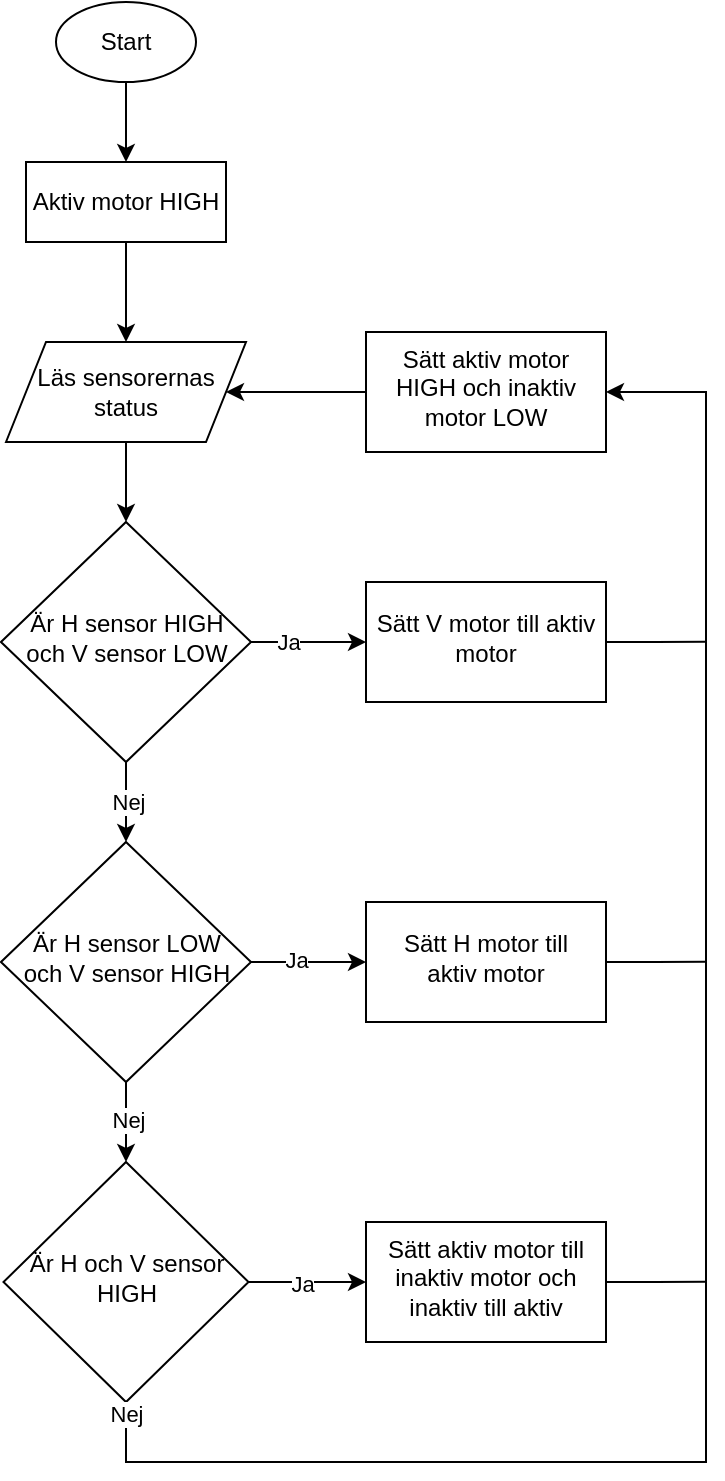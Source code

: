 <mxfile version="24.2.0" type="github">
  <diagram id="C5RBs43oDa-KdzZeNtuy" name="Page-1">
    <mxGraphModel dx="1366" dy="766" grid="1" gridSize="10" guides="1" tooltips="1" connect="1" arrows="1" fold="1" page="1" pageScale="1" pageWidth="827" pageHeight="1169" math="0" shadow="0">
      <root>
        <mxCell id="WIyWlLk6GJQsqaUBKTNV-0" />
        <mxCell id="WIyWlLk6GJQsqaUBKTNV-1" parent="WIyWlLk6GJQsqaUBKTNV-0" />
        <mxCell id="O5mPSuRe16jmmdqVMXvW-7" style="edgeStyle=orthogonalEdgeStyle;rounded=0;orthogonalLoop=1;jettySize=auto;html=1;exitX=0.5;exitY=1;exitDx=0;exitDy=0;entryX=0.5;entryY=0;entryDx=0;entryDy=0;" edge="1" parent="WIyWlLk6GJQsqaUBKTNV-1" source="WIyWlLk6GJQsqaUBKTNV-6" target="O5mPSuRe16jmmdqVMXvW-6">
          <mxGeometry relative="1" as="geometry" />
        </mxCell>
        <mxCell id="O5mPSuRe16jmmdqVMXvW-8" value="Nej" style="edgeLabel;html=1;align=center;verticalAlign=middle;resizable=0;points=[];" vertex="1" connectable="0" parent="O5mPSuRe16jmmdqVMXvW-7">
          <mxGeometry x="-0.03" y="1" relative="1" as="geometry">
            <mxPoint as="offset" />
          </mxGeometry>
        </mxCell>
        <mxCell id="O5mPSuRe16jmmdqVMXvW-11" value="" style="edgeStyle=orthogonalEdgeStyle;rounded=0;orthogonalLoop=1;jettySize=auto;html=1;" edge="1" parent="WIyWlLk6GJQsqaUBKTNV-1" source="WIyWlLk6GJQsqaUBKTNV-6" target="O5mPSuRe16jmmdqVMXvW-10">
          <mxGeometry relative="1" as="geometry" />
        </mxCell>
        <mxCell id="O5mPSuRe16jmmdqVMXvW-15" value="Ja" style="edgeLabel;html=1;align=center;verticalAlign=middle;resizable=0;points=[];" vertex="1" connectable="0" parent="O5mPSuRe16jmmdqVMXvW-11">
          <mxGeometry x="-0.37" relative="1" as="geometry">
            <mxPoint as="offset" />
          </mxGeometry>
        </mxCell>
        <mxCell id="WIyWlLk6GJQsqaUBKTNV-6" value="Är H sensor HIGH&lt;div&gt;och V sensor LOW&lt;/div&gt;" style="rhombus;whiteSpace=wrap;html=1;shadow=0;fontFamily=Helvetica;fontSize=12;align=center;strokeWidth=1;spacing=6;spacingTop=-4;" parent="WIyWlLk6GJQsqaUBKTNV-1" vertex="1">
          <mxGeometry x="327.5" y="340" width="125" height="120" as="geometry" />
        </mxCell>
        <mxCell id="O5mPSuRe16jmmdqVMXvW-24" style="edgeStyle=orthogonalEdgeStyle;rounded=0;orthogonalLoop=1;jettySize=auto;html=1;exitX=1;exitY=0.5;exitDx=0;exitDy=0;entryX=0;entryY=0.5;entryDx=0;entryDy=0;" edge="1" parent="WIyWlLk6GJQsqaUBKTNV-1" source="WIyWlLk6GJQsqaUBKTNV-10" target="O5mPSuRe16jmmdqVMXvW-23">
          <mxGeometry relative="1" as="geometry" />
        </mxCell>
        <mxCell id="O5mPSuRe16jmmdqVMXvW-29" value="Ja" style="edgeLabel;html=1;align=center;verticalAlign=middle;resizable=0;points=[];" vertex="1" connectable="0" parent="O5mPSuRe16jmmdqVMXvW-24">
          <mxGeometry x="-0.112" y="-1" relative="1" as="geometry">
            <mxPoint as="offset" />
          </mxGeometry>
        </mxCell>
        <mxCell id="WIyWlLk6GJQsqaUBKTNV-10" value="Är H och V sensor HIGH" style="rhombus;whiteSpace=wrap;html=1;shadow=0;fontFamily=Helvetica;fontSize=12;align=center;strokeWidth=1;spacing=6;spacingTop=-4;" parent="WIyWlLk6GJQsqaUBKTNV-1" vertex="1">
          <mxGeometry x="328.75" y="660" width="122.5" height="120" as="geometry" />
        </mxCell>
        <mxCell id="O5mPSuRe16jmmdqVMXvW-4" style="edgeStyle=orthogonalEdgeStyle;rounded=0;orthogonalLoop=1;jettySize=auto;html=1;exitX=0.5;exitY=1;exitDx=0;exitDy=0;entryX=0.5;entryY=0;entryDx=0;entryDy=0;" edge="1" parent="WIyWlLk6GJQsqaUBKTNV-1" source="O5mPSuRe16jmmdqVMXvW-0" target="O5mPSuRe16jmmdqVMXvW-3">
          <mxGeometry relative="1" as="geometry" />
        </mxCell>
        <mxCell id="O5mPSuRe16jmmdqVMXvW-0" value="Start" style="ellipse;whiteSpace=wrap;html=1;" vertex="1" parent="WIyWlLk6GJQsqaUBKTNV-1">
          <mxGeometry x="355" y="80" width="70" height="40" as="geometry" />
        </mxCell>
        <mxCell id="O5mPSuRe16jmmdqVMXvW-13" style="edgeStyle=orthogonalEdgeStyle;rounded=0;orthogonalLoop=1;jettySize=auto;html=1;exitX=0.5;exitY=1;exitDx=0;exitDy=0;entryX=0.5;entryY=0;entryDx=0;entryDy=0;" edge="1" parent="WIyWlLk6GJQsqaUBKTNV-1" source="O5mPSuRe16jmmdqVMXvW-3" target="O5mPSuRe16jmmdqVMXvW-12">
          <mxGeometry relative="1" as="geometry" />
        </mxCell>
        <mxCell id="O5mPSuRe16jmmdqVMXvW-3" value="Aktiv motor HIGH" style="whiteSpace=wrap;html=1;" vertex="1" parent="WIyWlLk6GJQsqaUBKTNV-1">
          <mxGeometry x="340" y="160" width="100" height="40" as="geometry" />
        </mxCell>
        <mxCell id="O5mPSuRe16jmmdqVMXvW-19" style="edgeStyle=orthogonalEdgeStyle;rounded=0;orthogonalLoop=1;jettySize=auto;html=1;exitX=1;exitY=0.5;exitDx=0;exitDy=0;entryX=0;entryY=0.5;entryDx=0;entryDy=0;" edge="1" parent="WIyWlLk6GJQsqaUBKTNV-1" source="O5mPSuRe16jmmdqVMXvW-6" target="O5mPSuRe16jmmdqVMXvW-18">
          <mxGeometry relative="1" as="geometry" />
        </mxCell>
        <mxCell id="O5mPSuRe16jmmdqVMXvW-28" value="Ja" style="edgeLabel;html=1;align=center;verticalAlign=middle;resizable=0;points=[];" vertex="1" connectable="0" parent="O5mPSuRe16jmmdqVMXvW-19">
          <mxGeometry x="-0.229" y="1" relative="1" as="geometry">
            <mxPoint as="offset" />
          </mxGeometry>
        </mxCell>
        <mxCell id="O5mPSuRe16jmmdqVMXvW-21" style="edgeStyle=orthogonalEdgeStyle;rounded=0;orthogonalLoop=1;jettySize=auto;html=1;exitX=0.5;exitY=1;exitDx=0;exitDy=0;entryX=0.5;entryY=0;entryDx=0;entryDy=0;" edge="1" parent="WIyWlLk6GJQsqaUBKTNV-1" source="O5mPSuRe16jmmdqVMXvW-6" target="WIyWlLk6GJQsqaUBKTNV-10">
          <mxGeometry relative="1" as="geometry" />
        </mxCell>
        <mxCell id="O5mPSuRe16jmmdqVMXvW-22" value="Nej" style="edgeLabel;html=1;align=center;verticalAlign=middle;resizable=0;points=[];" vertex="1" connectable="0" parent="O5mPSuRe16jmmdqVMXvW-21">
          <mxGeometry x="-0.07" y="1" relative="1" as="geometry">
            <mxPoint as="offset" />
          </mxGeometry>
        </mxCell>
        <mxCell id="O5mPSuRe16jmmdqVMXvW-6" value="Är H sensor LOW&lt;div&gt;och V sensor HIGH&lt;/div&gt;" style="rhombus;whiteSpace=wrap;html=1;shadow=0;fontFamily=Helvetica;fontSize=12;align=center;strokeWidth=1;spacing=6;spacingTop=-4;" vertex="1" parent="WIyWlLk6GJQsqaUBKTNV-1">
          <mxGeometry x="327.5" y="500" width="125" height="120" as="geometry" />
        </mxCell>
        <mxCell id="O5mPSuRe16jmmdqVMXvW-33" style="edgeStyle=orthogonalEdgeStyle;rounded=0;orthogonalLoop=1;jettySize=auto;html=1;exitX=1;exitY=0.5;exitDx=0;exitDy=0;endArrow=none;endFill=0;" edge="1" parent="WIyWlLk6GJQsqaUBKTNV-1" source="O5mPSuRe16jmmdqVMXvW-10">
          <mxGeometry relative="1" as="geometry">
            <mxPoint x="680" y="399.846" as="targetPoint" />
          </mxGeometry>
        </mxCell>
        <mxCell id="O5mPSuRe16jmmdqVMXvW-10" value="Sätt V motor till aktiv motor" style="whiteSpace=wrap;html=1;shadow=0;strokeWidth=1;spacing=6;spacingTop=-4;" vertex="1" parent="WIyWlLk6GJQsqaUBKTNV-1">
          <mxGeometry x="510" y="370" width="120" height="60" as="geometry" />
        </mxCell>
        <mxCell id="O5mPSuRe16jmmdqVMXvW-14" style="edgeStyle=orthogonalEdgeStyle;rounded=0;orthogonalLoop=1;jettySize=auto;html=1;exitX=0.5;exitY=1;exitDx=0;exitDy=0;entryX=0.5;entryY=0;entryDx=0;entryDy=0;" edge="1" parent="WIyWlLk6GJQsqaUBKTNV-1" source="O5mPSuRe16jmmdqVMXvW-12" target="WIyWlLk6GJQsqaUBKTNV-6">
          <mxGeometry relative="1" as="geometry" />
        </mxCell>
        <mxCell id="O5mPSuRe16jmmdqVMXvW-12" value="Läs sensorernas status" style="shape=parallelogram;perimeter=parallelogramPerimeter;whiteSpace=wrap;html=1;fixedSize=1;" vertex="1" parent="WIyWlLk6GJQsqaUBKTNV-1">
          <mxGeometry x="330" y="250" width="120" height="50" as="geometry" />
        </mxCell>
        <mxCell id="O5mPSuRe16jmmdqVMXvW-32" style="edgeStyle=orthogonalEdgeStyle;rounded=0;orthogonalLoop=1;jettySize=auto;html=1;exitX=1;exitY=0.5;exitDx=0;exitDy=0;endArrow=none;endFill=0;" edge="1" parent="WIyWlLk6GJQsqaUBKTNV-1" source="O5mPSuRe16jmmdqVMXvW-18">
          <mxGeometry relative="1" as="geometry">
            <mxPoint x="680" y="559.846" as="targetPoint" />
          </mxGeometry>
        </mxCell>
        <mxCell id="O5mPSuRe16jmmdqVMXvW-18" value="Sätt H motor till aktiv motor" style="whiteSpace=wrap;html=1;shadow=0;strokeWidth=1;spacing=6;spacingTop=-4;" vertex="1" parent="WIyWlLk6GJQsqaUBKTNV-1">
          <mxGeometry x="510" y="530" width="120" height="60" as="geometry" />
        </mxCell>
        <mxCell id="O5mPSuRe16jmmdqVMXvW-34" style="edgeStyle=orthogonalEdgeStyle;rounded=0;orthogonalLoop=1;jettySize=auto;html=1;exitX=1;exitY=0.5;exitDx=0;exitDy=0;endArrow=none;endFill=0;" edge="1" parent="WIyWlLk6GJQsqaUBKTNV-1" source="O5mPSuRe16jmmdqVMXvW-23">
          <mxGeometry relative="1" as="geometry">
            <mxPoint x="680" y="719.846" as="targetPoint" />
          </mxGeometry>
        </mxCell>
        <mxCell id="O5mPSuRe16jmmdqVMXvW-23" value="Sätt aktiv motor till inaktiv motor och inaktiv till aktiv" style="whiteSpace=wrap;html=1;shadow=0;strokeWidth=1;spacing=6;spacingTop=-4;" vertex="1" parent="WIyWlLk6GJQsqaUBKTNV-1">
          <mxGeometry x="510" y="690" width="120" height="60" as="geometry" />
        </mxCell>
        <mxCell id="O5mPSuRe16jmmdqVMXvW-38" value="" style="edgeStyle=orthogonalEdgeStyle;rounded=0;orthogonalLoop=1;jettySize=auto;html=1;exitX=0.5;exitY=1;exitDx=0;exitDy=0;entryX=1;entryY=0.5;entryDx=0;entryDy=0;" edge="1" parent="WIyWlLk6GJQsqaUBKTNV-1" source="WIyWlLk6GJQsqaUBKTNV-10" target="O5mPSuRe16jmmdqVMXvW-37">
          <mxGeometry relative="1" as="geometry">
            <mxPoint x="390" y="780" as="sourcePoint" />
            <mxPoint x="700" y="220" as="targetPoint" />
            <Array as="points">
              <mxPoint x="390" y="810" />
              <mxPoint x="680" y="810" />
              <mxPoint x="680" y="275" />
            </Array>
          </mxGeometry>
        </mxCell>
        <mxCell id="O5mPSuRe16jmmdqVMXvW-39" value="Nej" style="edgeLabel;html=1;align=center;verticalAlign=middle;resizable=0;points=[];" vertex="1" connectable="0" parent="O5mPSuRe16jmmdqVMXvW-38">
          <mxGeometry x="-0.958" y="1" relative="1" as="geometry">
            <mxPoint x="-1" y="-13" as="offset" />
          </mxGeometry>
        </mxCell>
        <mxCell id="O5mPSuRe16jmmdqVMXvW-40" style="edgeStyle=orthogonalEdgeStyle;rounded=0;orthogonalLoop=1;jettySize=auto;html=1;exitX=0;exitY=0.5;exitDx=0;exitDy=0;entryX=1;entryY=0.5;entryDx=0;entryDy=0;" edge="1" parent="WIyWlLk6GJQsqaUBKTNV-1" source="O5mPSuRe16jmmdqVMXvW-37" target="O5mPSuRe16jmmdqVMXvW-12">
          <mxGeometry relative="1" as="geometry" />
        </mxCell>
        <mxCell id="O5mPSuRe16jmmdqVMXvW-37" value="Sätt aktiv motor HIGH och inaktiv motor LOW" style="whiteSpace=wrap;html=1;shadow=0;strokeWidth=1;spacing=6;spacingTop=-4;" vertex="1" parent="WIyWlLk6GJQsqaUBKTNV-1">
          <mxGeometry x="510" y="245" width="120" height="60" as="geometry" />
        </mxCell>
      </root>
    </mxGraphModel>
  </diagram>
</mxfile>
